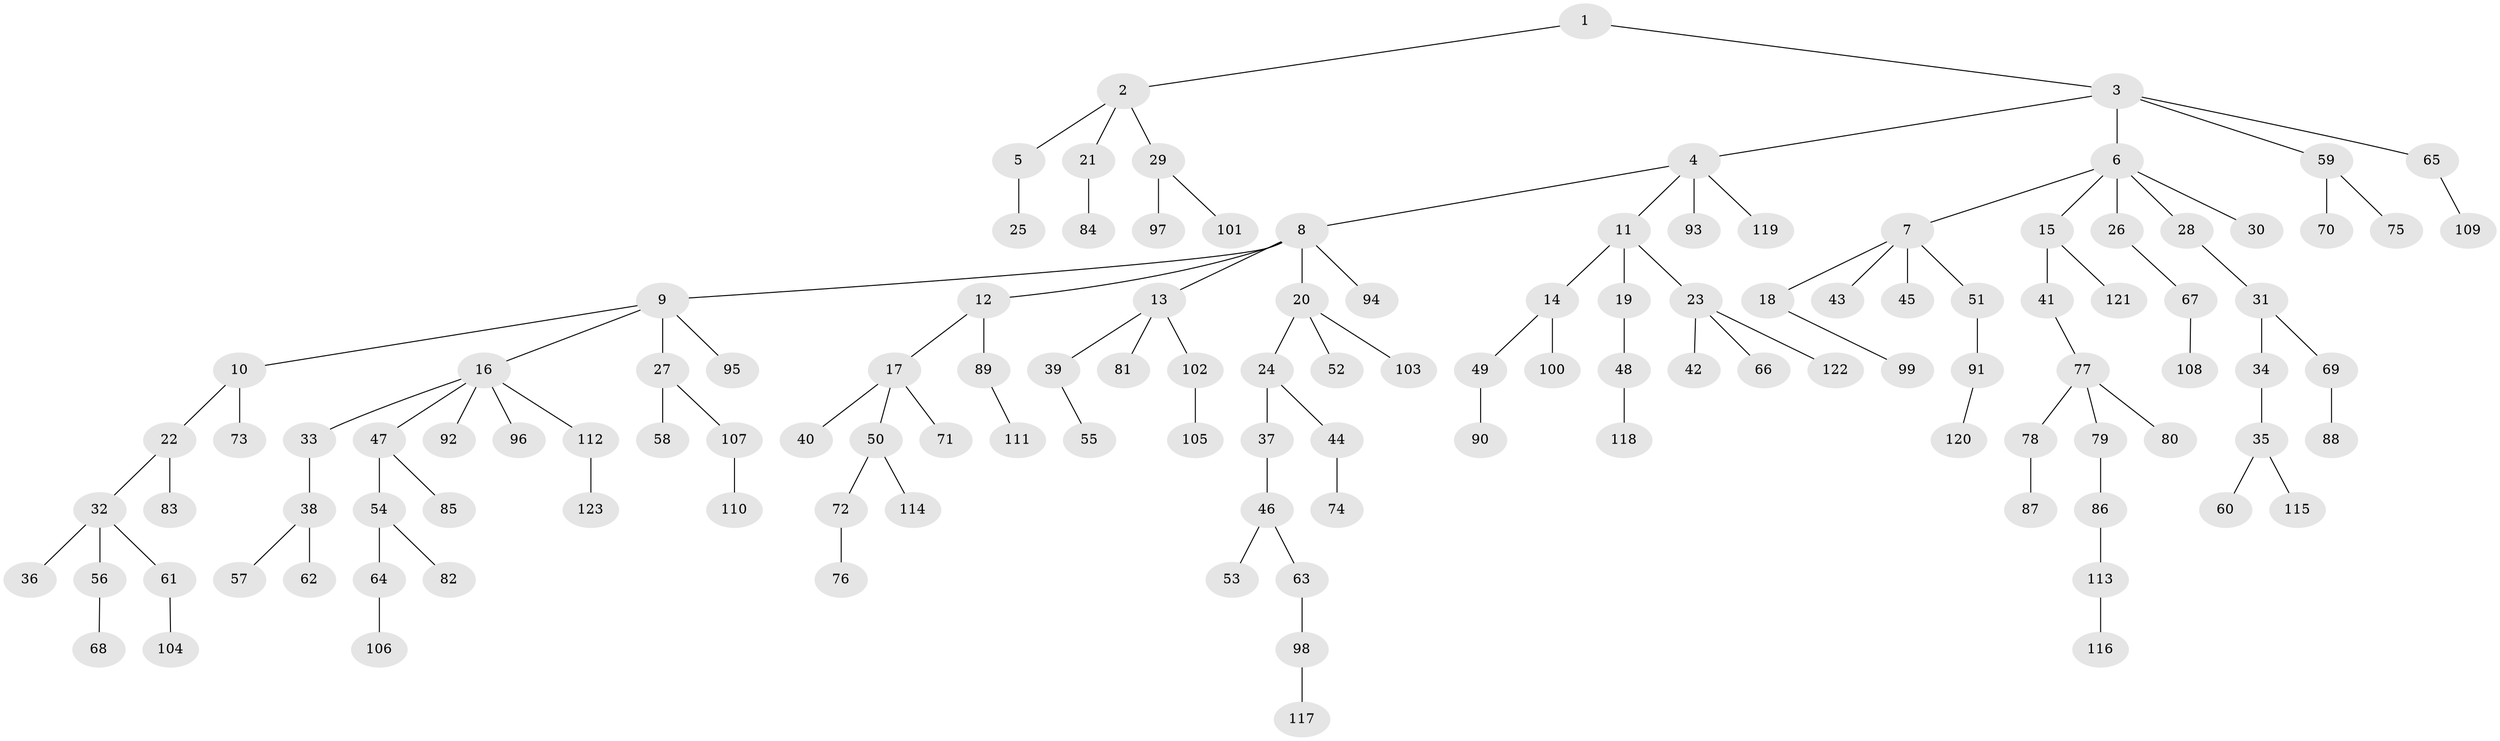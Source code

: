 // Generated by graph-tools (version 1.1) at 2025/36/03/09/25 02:36:45]
// undirected, 123 vertices, 122 edges
graph export_dot {
graph [start="1"]
  node [color=gray90,style=filled];
  1;
  2;
  3;
  4;
  5;
  6;
  7;
  8;
  9;
  10;
  11;
  12;
  13;
  14;
  15;
  16;
  17;
  18;
  19;
  20;
  21;
  22;
  23;
  24;
  25;
  26;
  27;
  28;
  29;
  30;
  31;
  32;
  33;
  34;
  35;
  36;
  37;
  38;
  39;
  40;
  41;
  42;
  43;
  44;
  45;
  46;
  47;
  48;
  49;
  50;
  51;
  52;
  53;
  54;
  55;
  56;
  57;
  58;
  59;
  60;
  61;
  62;
  63;
  64;
  65;
  66;
  67;
  68;
  69;
  70;
  71;
  72;
  73;
  74;
  75;
  76;
  77;
  78;
  79;
  80;
  81;
  82;
  83;
  84;
  85;
  86;
  87;
  88;
  89;
  90;
  91;
  92;
  93;
  94;
  95;
  96;
  97;
  98;
  99;
  100;
  101;
  102;
  103;
  104;
  105;
  106;
  107;
  108;
  109;
  110;
  111;
  112;
  113;
  114;
  115;
  116;
  117;
  118;
  119;
  120;
  121;
  122;
  123;
  1 -- 2;
  1 -- 3;
  2 -- 5;
  2 -- 21;
  2 -- 29;
  3 -- 4;
  3 -- 6;
  3 -- 59;
  3 -- 65;
  4 -- 8;
  4 -- 11;
  4 -- 93;
  4 -- 119;
  5 -- 25;
  6 -- 7;
  6 -- 15;
  6 -- 26;
  6 -- 28;
  6 -- 30;
  7 -- 18;
  7 -- 43;
  7 -- 45;
  7 -- 51;
  8 -- 9;
  8 -- 12;
  8 -- 13;
  8 -- 20;
  8 -- 94;
  9 -- 10;
  9 -- 16;
  9 -- 27;
  9 -- 95;
  10 -- 22;
  10 -- 73;
  11 -- 14;
  11 -- 19;
  11 -- 23;
  12 -- 17;
  12 -- 89;
  13 -- 39;
  13 -- 81;
  13 -- 102;
  14 -- 49;
  14 -- 100;
  15 -- 41;
  15 -- 121;
  16 -- 33;
  16 -- 47;
  16 -- 92;
  16 -- 96;
  16 -- 112;
  17 -- 40;
  17 -- 50;
  17 -- 71;
  18 -- 99;
  19 -- 48;
  20 -- 24;
  20 -- 52;
  20 -- 103;
  21 -- 84;
  22 -- 32;
  22 -- 83;
  23 -- 42;
  23 -- 66;
  23 -- 122;
  24 -- 37;
  24 -- 44;
  26 -- 67;
  27 -- 58;
  27 -- 107;
  28 -- 31;
  29 -- 97;
  29 -- 101;
  31 -- 34;
  31 -- 69;
  32 -- 36;
  32 -- 56;
  32 -- 61;
  33 -- 38;
  34 -- 35;
  35 -- 60;
  35 -- 115;
  37 -- 46;
  38 -- 57;
  38 -- 62;
  39 -- 55;
  41 -- 77;
  44 -- 74;
  46 -- 53;
  46 -- 63;
  47 -- 54;
  47 -- 85;
  48 -- 118;
  49 -- 90;
  50 -- 72;
  50 -- 114;
  51 -- 91;
  54 -- 64;
  54 -- 82;
  56 -- 68;
  59 -- 70;
  59 -- 75;
  61 -- 104;
  63 -- 98;
  64 -- 106;
  65 -- 109;
  67 -- 108;
  69 -- 88;
  72 -- 76;
  77 -- 78;
  77 -- 79;
  77 -- 80;
  78 -- 87;
  79 -- 86;
  86 -- 113;
  89 -- 111;
  91 -- 120;
  98 -- 117;
  102 -- 105;
  107 -- 110;
  112 -- 123;
  113 -- 116;
}

